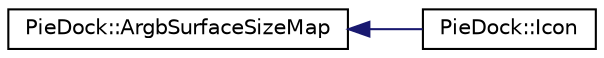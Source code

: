 digraph "Graphical Class Hierarchy"
{
  edge [fontname="Helvetica",fontsize="10",labelfontname="Helvetica",labelfontsize="10"];
  node [fontname="Helvetica",fontsize="10",shape=record];
  rankdir="LR";
  Node1 [label="PieDock::ArgbSurfaceSizeMap",height=0.2,width=0.4,color="black", fillcolor="white", style="filled",URL="$classPieDock_1_1ArgbSurfaceSizeMap.html"];
  Node1 -> Node2 [dir="back",color="midnightblue",fontsize="10",style="solid",fontname="Helvetica"];
  Node2 [label="PieDock::Icon",height=0.2,width=0.4,color="black", fillcolor="white", style="filled",URL="$classPieDock_1_1Icon.html"];
}

